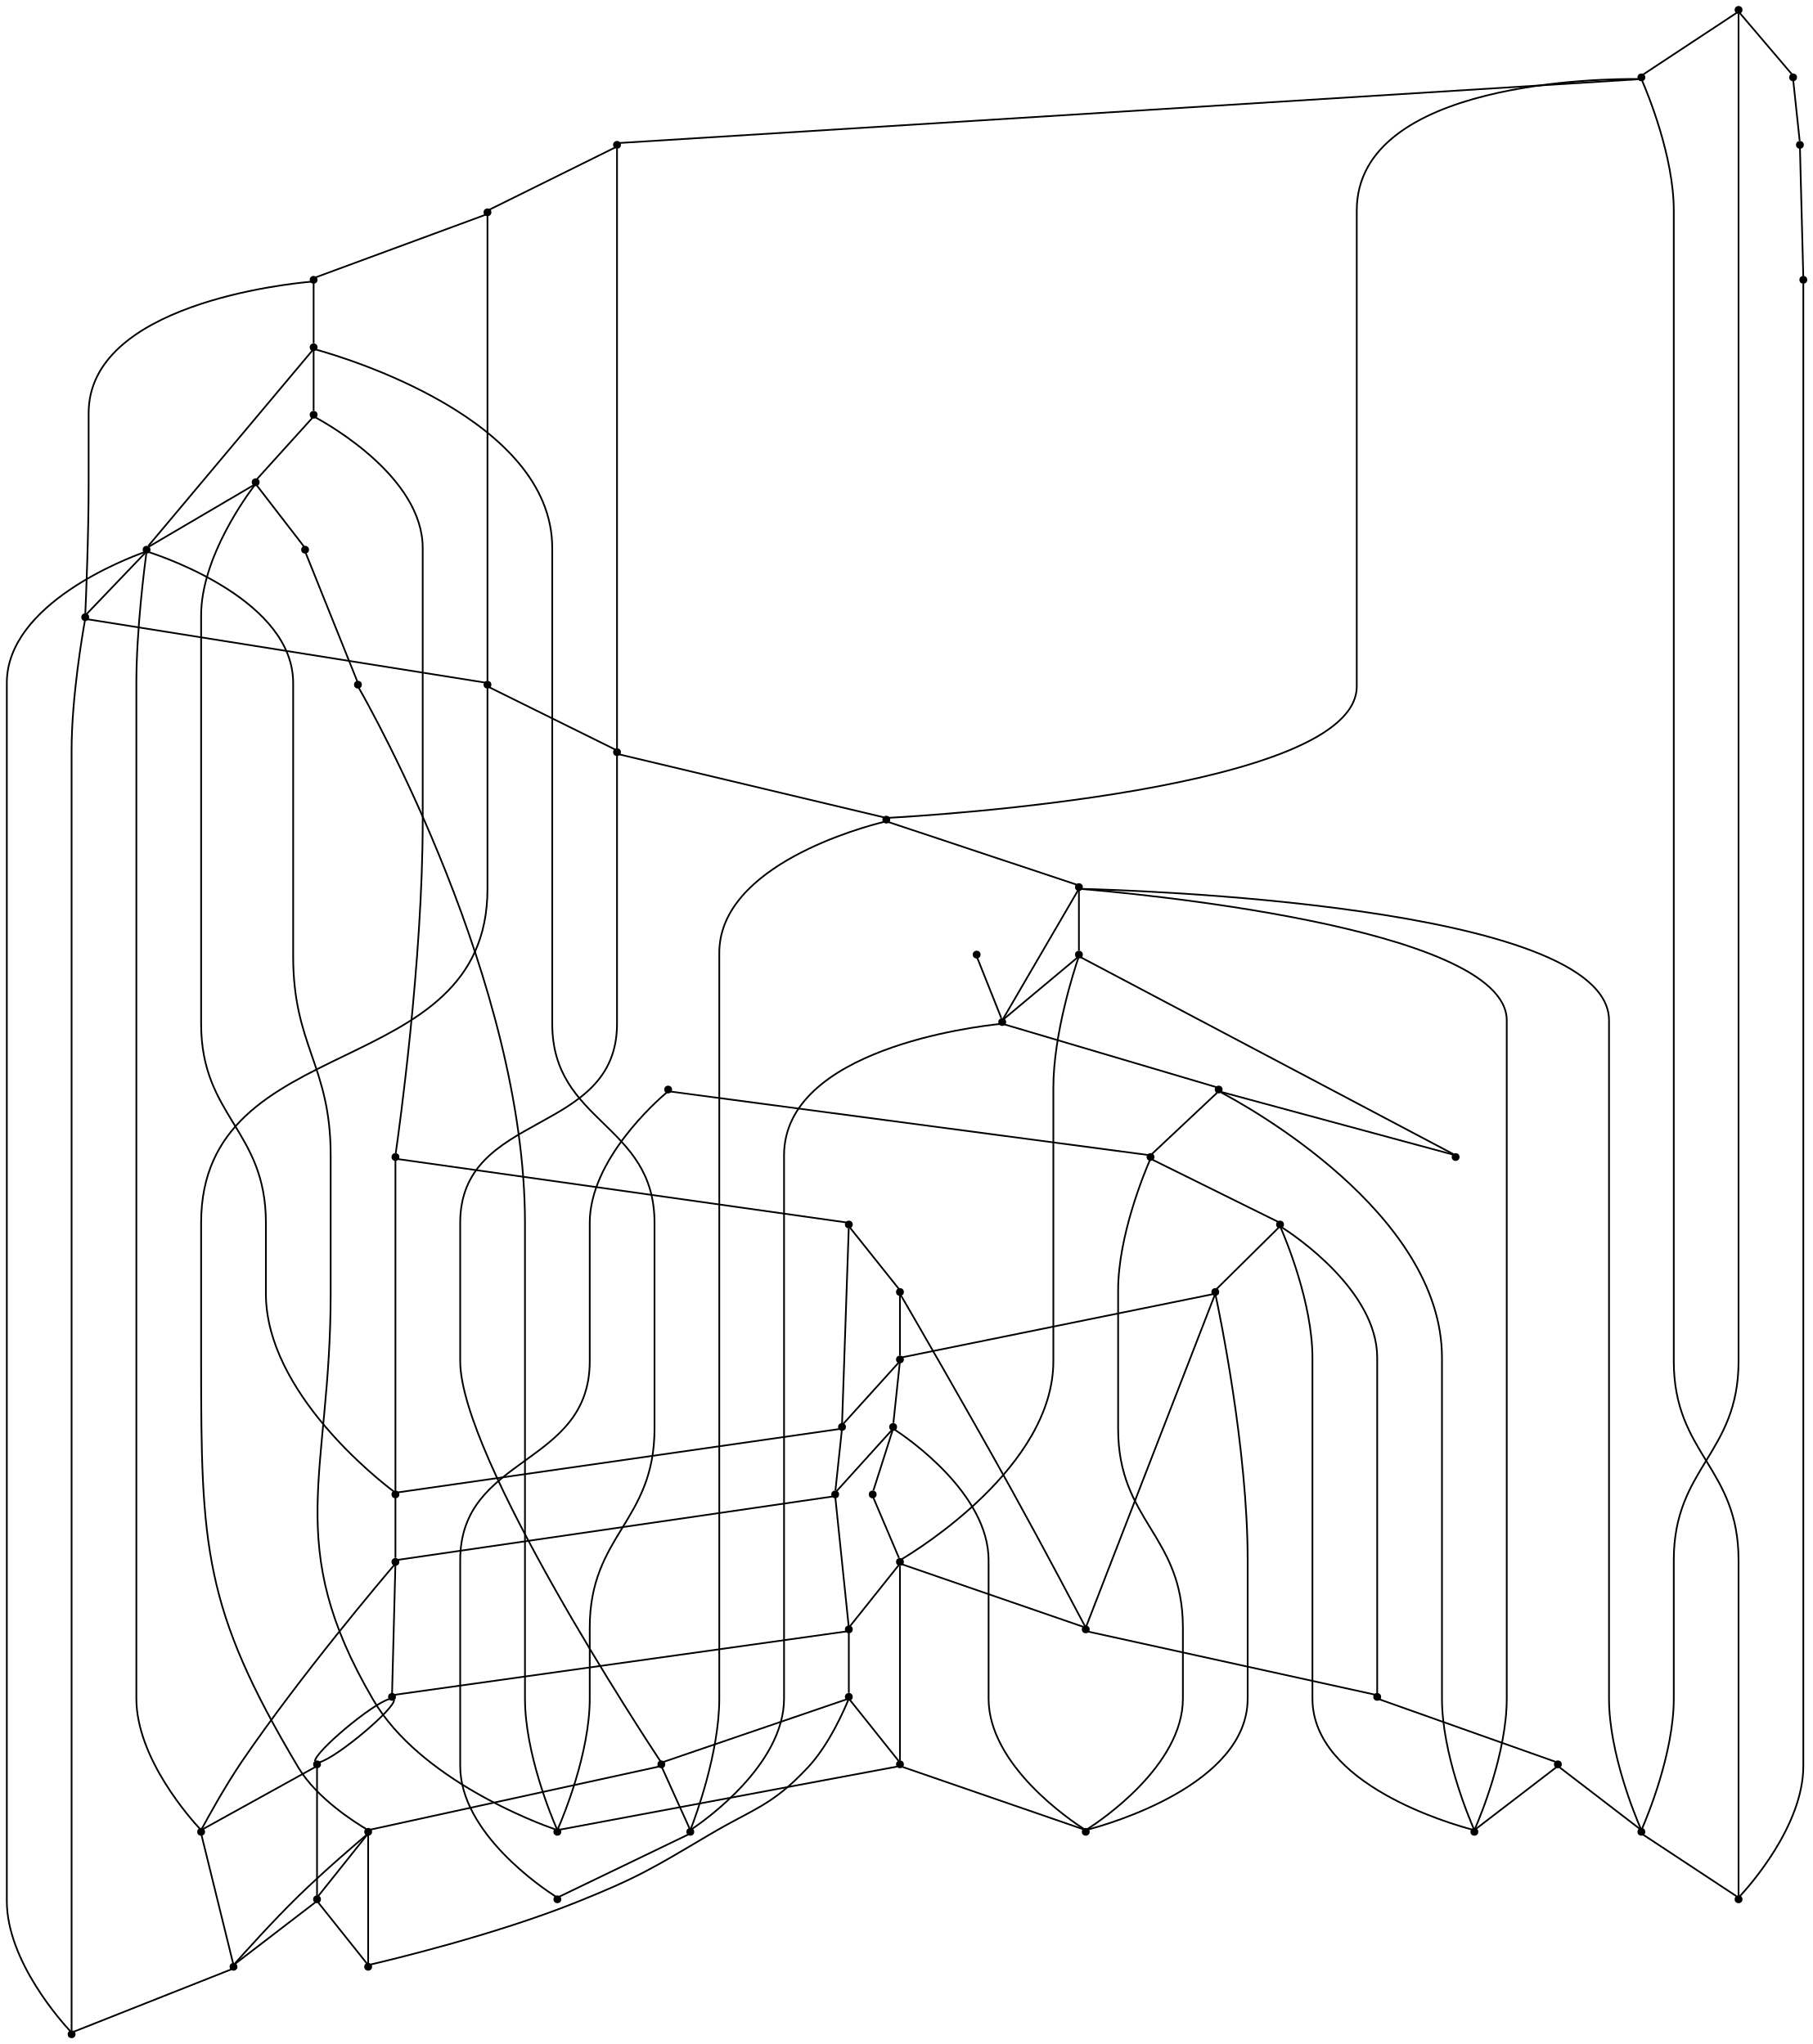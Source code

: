 graph {
  node [shape=point,comment="{\"directed\":false,\"doi\":\"10.1007/978-3-662-45803-7_3\",\"figure\":\"3\"}"]

  v0 [pos="1580.032876116316,1011.0764822996872"]
  v1 [pos="1378.917010083439,1028.0675699125823"]
  v2 [pos="1531.322762033722,1031.9384788701125"]
  v3 [pos="1504.2063052199817,1043.693488987953"]
  v4 [pos="1547.5593924997363,1024.9848722848346"]
  v5 [pos="1563.7961184019869,1018.0280215079804"]
  v6 [pos="1448.7007493845658,1134.0512534628565"]
  v7 [pos="1446.0987758444703,754.7129895968105"]
  v8 [pos="1265.9939606713451,717.4403453563059"]
  v9 [pos="1393.3784311223956,760.0907142211195"]
  v10 [pos="1359.1017434495118,763.617722968688"]
  v11 [pos="1410.9526640610284,758.298234763749"]
  v12 [pos="1428.5287739123034,756.508681439957"]
  v13 [pos="1432.8101070863677,1126.3421001041547"]
  v14 [pos="1378.465628498927,1217.718031841143"]
  v15 [pos="1378.4864972225469,1286.3621994569062"]
  v16 [pos="1255.934631457155,821.5657909581951"]
  v17 [pos="1416.9215643853638,1118.633900919446"]
  v18 [pos="1378.4031495763827,1268.6987372369736"]
  v19 [pos="1378.366661122127,1063.3829806529325"]
  v20 [pos="1244.0968797959595,808.4547405673625"]
  v21 [pos="1232.2644089398264,795.3457575535151"]
  v22 [pos="1196.1894798949138,966.305111871728"]
  v23 [pos="1378.088305433602,1081.0474288526577"]
  v24 [pos="1378.6386543949143,1045.7320340152075"]
  v25 [pos="1401.0309220871661,1110.9234753287537"]
  v26 [pos="1327.8906267394516,1134.570355920825"]
  v27 [pos="1313.6512221976627,1145.0154282724338"]
  v28 [pos="1342.133276113267,1124.1304043029784"]
  v29 [pos="1356.3757982387674,1113.6781597435224"]
  v30 [pos="1378.3228877018514,1251.0415725653943"]
  v31 [pos="1378.5584243324615,1304.0172649457006"]
  v32 [pos="1163.044697793848,978.5313567188906"]
  v33 [pos="1116.8134445068242,1044.951551494768"]
  v34 [pos="1114.1751733849453,1066.097971429594"]
  v35 [pos="1267.770219897,834.6724998573591"]
  v36 [pos="1169.1731356928067,555.4377268925866"]
  v37 [pos="1186.7378886319902,638.384421964188"]
  v38 [pos="1254.8776433306489,731.1716088425605"]
  v39 [pos="1179.6150687773843,972.412445639752"]
  v40 [pos="1243.7716649155263,744.8921537742945"]
  v41 [pos="1232.6605647557349,758.61925070078"]
  v42 [pos="1146.4734360721084,984.6385314579159"]
  v43 [pos="1192.031259465374,770.9985132506131"]
  v44 [pos="1172.7934456838016,572.7229386388108"]
  v45 [pos="1175.0774256853258,766.02103281055"]
  v46 [pos="1141.181051413164,756.07201961498"]
  v47 [pos="1180.0476494233912,607.2888457076929"]
  v48 [pos="1176.4262896337996,590.0038566020671"]
  v49 [pos="1158.1225102946023,761.0445383502797"]
  v50 [pos="1119.4549604607291,1023.8007105537745"]
  v51 [pos="1066.4438374334015,933.6713117211859"]
  v52 [pos="1111.5284402501352,1087.2413062018431"]
  v53 [pos="975.266681992726,1060.7566644460162"]
  v54 [pos="946.0060115451798,1075.6747136418116"]
  v55 [pos="930.0319579766608,1083.2059294537266"]
  v56 [pos="914.0517010527974,1090.738974099128"]
  v57 [pos="1103.280808917259,971.7600291720673"]
  v58 [pos="1091.0031916440366,959.0615636157899"]
  v59 [pos="1078.7172396061976,946.3665171829873"]
  v60 [pos="898.0724939275308,1098.259487259422"]

  v0 -- v1 [id="-1",pos="1580.032876116316,1011.0764822996872 1378.917010083439,1028.0675699125823 1378.917010083439,1028.0675699125823 1378.917010083439,1028.0675699125823"]
  v60 -- v56 [id="-2",pos="898.0724939275308,1098.259487259422 914.0517010527974,1090.738974099128 914.0517010527974,1090.738974099128 914.0517010527974,1090.738974099128"]
  v56 -- v55 [id="-3",pos="914.0517010527974,1090.738974099128 930.0319579766608,1083.2059294537266 930.0319579766608,1083.2059294537266 930.0319579766608,1083.2059294537266"]
  v55 -- v54 [id="-4",pos="930.0319579766608,1083.2059294537266 946.0060115451798,1075.6747136418116 946.0060115451798,1075.6747136418116 946.0060115451798,1075.6747136418116"]
  v54 -- v53 [id="-5",pos="946.0060115451798,1075.6747136418116 975.266681992726,1060.7566644460162 975.266681992726,1060.7566644460162 975.266681992726,1060.7566644460162"]
  v60 -- v52 [id="-6",pos="898.0724939275308,1098.259487259422 1111.5284402501352,1087.2413062018431 1111.5284402501352,1087.2413062018431 1111.5284402501352,1087.2413062018431"]
  v56 -- v59 [id="-7",pos="914.0517010527974,1090.738974099128 1078.7172396061976,946.3665171829873 1078.7172396061976,946.3665171829873 1078.7172396061976,946.3665171829873"]
  v55 -- v58 [id="-8",pos="930.0319579766608,1083.2059294537266 1091.0031916440366,959.0615636157899 1091.0031916440366,959.0615636157899 1091.0031916440366,959.0615636157899"]
  v53 -- v57 [id="-10",pos="975.266681992726,1060.7566644460162 1103.280808917259,971.7600291720673 1103.280808917259,971.7600291720673 1103.280808917259,971.7600291720673"]
  v53 -- v14 [id="-11",pos="975.266681992726,1060.7566644460162 1123.6476651835674,991.3494756938849 1123.6476651835674,991.3494756938849 1123.6476651835674,991.3494756938849 1378.6105325173535,1097.5592825775898 1378.6105325173535,1097.5592825775898 1378.6105325173535,1097.5592825775898 1378.465628498927,1217.718031841143 1378.465628498927,1217.718031841143 1378.465628498927,1217.718031841143"]
  v53 -- v52 [id="-12",pos="975.266681992726,1060.7566644460162 1111.5284402501352,1087.2413062018431 1111.5284402501352,1087.2413062018431 1111.5284402501352,1087.2413062018431"]
  v58 -- v57 [id="-13",pos="1091.0031916440366,959.0615636157899 1103.280808917259,971.7600291720673 1103.280808917259,971.7600291720673 1103.280808917259,971.7600291720673"]
  v57 -- v42 [id="-14",pos="1103.280808917259,971.7600291720673 1123.6475379352526,991.3495393054844 1123.6475379352526,991.3495393054844 1123.6475379352526,991.3495393054844 1146.4734360721084,984.6385314579159 1146.4734360721084,984.6385314579159 1146.4734360721084,984.6385314579159"]
  v51 -- v60 [id="-15",pos="1066.4438374334015,933.6713117211859 898.0724939275308,1098.259487259422 898.0724939275308,1098.259487259422 898.0724939275308,1098.259487259422"]
  v58 -- v45 [id="-16",pos="1091.0031916440366,959.0615636157899 1175.0774256853258,766.02103281055 1175.0774256853258,766.02103281055 1175.0774256853258,766.02103281055"]
  v57 -- v43 [id="-17",pos="1103.280808917259,971.7600291720673 1192.031259465374,770.9985132506131 1192.031259465374,770.9985132506131 1192.031259465374,770.9985132506131"]
  v52 -- v27 [id="-18",pos="1111.5284402501352,1087.2413062018431 1313.6512221976627,1145.0154282724338 1313.6512221976627,1145.0154282724338 1313.6512221976627,1145.0154282724338"]
  v34 -- v56 [id="-20",pos="1114.1751733849453,1066.097971429594 914.0517010527974,1090.738974099128 914.0517010527974,1090.738974099128 914.0517010527974,1090.738974099128"]
  v33 -- v55 [id="-21",pos="1116.8134445068242,1044.951551494768 930.0319579766608,1083.2059294537266 930.0319579766608,1083.2059294537266 930.0319579766608,1083.2059294537266"]
  v50 -- v53 [id="-22",pos="1119.4549604607291,1023.8007105537745 975.266681992726,1060.7566644460162 975.266681992726,1060.7566644460162 975.266681992726,1060.7566644460162"]
  v50 -- v37 [id="-25",pos="1119.4549604607291,1023.8007105537745 1123.6475379352526,991.3495393054844 1123.6475379352526,991.3495393054844 1123.6475379352526,991.3495393054844 1215.7180560756997,778.9299255380743 1215.7180560756997,778.9299255380743 1215.7180560756997,778.9299255380743 1186.7378886319902,638.384421964188 1186.7378886319902,638.384421964188 1186.7378886319902,638.384421964188"]
  v50 -- v33 [id="-26",pos="1119.4549604607291,1023.8007105537745 1116.8134445068242,1044.951551494768 1116.8134445068242,1044.951551494768 1116.8134445068242,1044.951551494768"]
  v59 -- v49 [id="-27",pos="1078.7172396061976,946.3665171829873 1158.1225102946023,761.0445383502797 1158.1225102946023,761.0445383502797 1158.1225102946023,761.0445383502797"]
  v42 -- v32 [id="-28",pos="1146.4734360721084,984.6385314579159 1163.044697793848,978.5313567188906 1163.044697793848,978.5313567188906 1163.044697793848,978.5313567188906"]
  v32 -- v39 [id="-29",pos="1163.044697793848,978.5313567188906 1179.6150687773843,972.412445639752 1179.6150687773843,972.412445639752 1179.6150687773843,972.412445639752"]
  v39 -- v22 [id="-30",pos="1179.6150687773843,972.412445639752 1196.1894798949138,966.305111871728 1196.1894798949138,966.305111871728 1196.1894798949138,966.305111871728"]
  v33 -- v34 [id="-31",pos="1116.8134445068242,1044.951551494768 1114.1751733849453,1066.097971429594 1114.1751733849453,1066.097971429594 1114.1751733849453,1066.097971429594"]
  v51 -- v59 [id="-32",pos="1066.4438374334015,933.6713117211859 1078.7172396061976,946.3665171829873 1078.7172396061976,946.3665171829873 1078.7172396061976,946.3665171829873"]
  v46 -- v51 [id="-33",pos="1141.181051413164,756.07201961498 1066.4438374334015,933.6713117211859 1066.4438374334015,933.6713117211859 1066.4438374334015,933.6713117211859"]
  v46 -- v49 [id="-34",pos="1141.181051413164,756.07201961498 1158.1225102946023,761.0445383502797 1158.1225102946023,761.0445383502797 1158.1225102946023,761.0445383502797"]
  v49 -- v45 [id="-35",pos="1158.1225102946023,761.0445383502797 1175.0774256853258,766.02103281055 1175.0774256853258,766.02103281055 1175.0774256853258,766.02103281055"]
  v45 -- v43 [id="-36",pos="1175.0774256853258,766.02103281055 1192.031259465374,770.9985132506131 1192.031259465374,770.9985132506131 1192.031259465374,770.9985132506131"]
  v43 -- v41 [id="-37",pos="1192.031259465374,770.9985132506131 1215.6638482936144,777.8252465006274 1215.6638482936144,777.8252465006274 1215.6638482936144,777.8252465006274 1232.6605647557349,758.61925070078 1232.6605647557349,758.61925070078 1232.6605647557349,758.61925070078"]
  v42 -- v50 [id="-38",pos="1146.4734360721084,984.6385314579159 1119.4549604607291,1023.8007105537745 1119.4549604607291,1023.8007105537745 1119.4549604607291,1023.8007105537745"]
  v49 -- v44 [id="-39",pos="1158.1225102946023,761.0445383502797 1172.7934456838016,572.7229386388108 1172.7934456838016,572.7229386388108 1172.7934456838016,572.7229386388108"]
  v32 -- v19 [id="-40",pos="1163.044697793848,978.5313567188906 1378.366661122127,1063.3829806529325 1378.366661122127,1063.3829806529325 1378.366661122127,1063.3829806529325"]
  v32 -- v20 [id="-41",pos="1163.044697793848,978.5313567188906 1244.0968797959595,808.4547405673625 1244.0968797959595,808.4547405673625 1244.0968797959595,808.4547405673625"]
  v36 -- v44 [id="-42",pos="1169.1731356928067,555.4377268925866 1172.7934456838016,572.7229386388108 1172.7934456838016,572.7229386388108 1172.7934456838016,572.7229386388108"]
  v44 -- v48 [id="-43",pos="1172.7934456838016,572.7229386388108 1176.4262896337996,590.0038566020671 1176.4262896337996,590.0038566020671 1176.4262896337996,590.0038566020671"]
  v48 -- v47 [id="-44",pos="1176.4262896337996,590.0038566020671 1180.0476494233912,607.2888457076929 1180.0476494233912,607.2888457076929 1180.0476494233912,607.2888457076929"]
  v47 -- v37 [id="-45",pos="1180.0476494233912,607.2888457076929 1186.7378886319902,638.384421964188 1186.7378886319902,638.384421964188 1186.7378886319902,638.384421964188"]
  v36 -- v46 [id="-46",pos="1169.1731356928067,555.4377268925866 1141.181051413164,756.07201961498 1141.181051413164,756.07201961498 1141.181051413164,756.07201961498"]
  v45 -- v40 [id="-47",pos="1175.0774256853258,766.02103281055 1243.7716649155263,744.8921537742945 1243.7716649155263,744.8921537742945 1243.7716649155263,744.8921537742945"]
  v44 -- v38 [id="-48",pos="1172.7934456838016,572.7229386388108 1254.8776433306489,731.1716088425605 1254.8776433306489,731.1716088425605 1254.8776433306489,731.1716088425605"]
  v39 -- v24 [id="-49",pos="1179.6150687773843,972.412445639752 1378.6386543949143,1045.7320340152075 1378.6386543949143,1045.7320340152075 1378.6386543949143,1045.7320340152075"]
  v37 -- v38 [id="-51",pos="1186.7378886319902,638.384421964188 1254.8776433306489,731.1716088425605 1254.8776433306489,731.1716088425605 1254.8776433306489,731.1716088425605"]
  v43 -- v41 [id="-52",pos="1192.031259465374,770.9985132506131 1232.6605647557349,758.61925070078 1232.6605647557349,758.61925070078 1232.6605647557349,758.61925070078"]
  v22 -- v35 [id="-53",pos="1196.1894798949138,966.305111871728 1267.770219897,834.6724998573591 1267.770219897,834.6724998573591 1267.770219897,834.6724998573591"]
  v21 -- v20 [id="-56",pos="1232.2644089398264,795.3457575535151 1244.0968797959595,808.4547405673625 1244.0968797959595,808.4547405673625 1244.0968797959595,808.4547405673625"]
  v20 -- v16 [id="-57",pos="1244.0968797959595,808.4547405673625 1255.934631457155,821.5657909581951 1255.934631457155,821.5657909581951 1255.934631457155,821.5657909581951"]
  v16 -- v35 [id="-58",pos="1255.934631457155,821.5657909581951 1267.770219897,834.6724998573591 1267.770219897,834.6724998573591 1267.770219897,834.6724998573591"]
  v41 -- v40 [id="-60",pos="1232.6605647557349,758.61925070078 1243.7716649155263,744.8921537742945 1243.7716649155263,744.8921537742945 1243.7716649155263,744.8921537742945"]
  v40 -- v38 [id="-61",pos="1243.7716649155263,744.8921537742945 1254.8776433306489,731.1716088425605 1254.8776433306489,731.1716088425605 1254.8776433306489,731.1716088425605"]
  v38 -- v8 [id="-62",pos="1254.8776433306489,731.1716088425605 1265.9939606713451,717.4403453563059 1265.9939606713451,717.4403453563059 1265.9939606713451,717.4403453563059"]
  v34 -- v52 [id="-64",pos="1114.1751733849453,1066.097971429594 1111.5284402501352,1087.2413062018431 1111.5284402501352,1087.2413062018431 1111.5284402501352,1087.2413062018431"]
  v21 -- v42 [id="-65",pos="1232.2644089398264,795.3457575535151 1146.4734360721084,984.6385314579159 1146.4734360721084,984.6385314579159 1146.4734360721084,984.6385314579159"]
  v41 -- v10 [id="-67",pos="1232.6605647557349,758.61925070078 1359.1017434495118,763.617722968688 1359.1017434495118,763.617722968688 1359.1017434495118,763.617722968688"]
  v10 -- v9 [id="-68",pos="1359.1017434495118,763.617722968688 1393.3784311223956,760.0907142211195 1393.3784311223956,760.0907142211195 1393.3784311223956,760.0907142211195"]
  v40 -- v9 [id="-69",pos="1243.7716649155263,744.8921537742945 1393.3784311223956,760.0907142211195 1393.3784311223956,760.0907142211195 1393.3784311223956,760.0907142211195"]
  v9 -- v11 [id="-70",pos="1393.3784311223956,760.0907142211195 1410.9526640610284,758.298234763749 1410.9526640610284,758.298234763749 1410.9526640610284,758.298234763749"]
  v20 -- v10 [id="-71",pos="1244.0968797959595,808.4547405673625 1359.1017434495118,763.617722968688 1359.1017434495118,763.617722968688 1359.1017434495118,763.617722968688"]
  v16 -- v39 [id="-73",pos="1255.934631457155,821.5657909581951 1179.6150687773843,972.412445639752 1179.6150687773843,972.412445639752 1179.6150687773843,972.412445639752"]
  v38 -- v11 [id="-74",pos="1254.8776433306489,731.1716088425605 1410.9526640610284,758.298234763749 1410.9526640610284,758.298234763749 1410.9526640610284,758.298234763749"]
  v11 -- v12 [id="-75",pos="1410.9526640610284,758.298234763749 1428.5287739123034,756.508681439957 1428.5287739123034,756.508681439957 1428.5287739123034,756.508681439957"]
  v38 -- v12 [id="-77",pos="1254.8776433306489,731.1716088425605 1428.5287739123034,756.508681439957 1428.5287739123034,756.508681439957 1428.5287739123034,756.508681439957"]
  v8 -- v37 [id="-78",pos="1265.9939606713451,717.4403453563059 1186.7378886319902,638.384421964188 1186.7378886319902,638.384421964188 1186.7378886319902,638.384421964188"]
  v8 -- v36 [id="-79",pos="1265.9939606713451,717.4403453563059 1169.1731356928067,555.4377268925866 1169.1731356928067,555.4377268925866 1169.1731356928067,555.4377268925866"]
  v35 -- v7 [id="-80",pos="1267.770219897,834.6724998573591 1446.0987758444703,754.7129895968105 1446.0987758444703,754.7129895968105 1446.0987758444703,754.7129895968105"]
  v27 -- v31 [id="-82",pos="1313.6512221976627,1145.0154282724338 1378.5584243324615,1304.0172649457006 1378.5584243324615,1304.0172649457006 1378.5584243324615,1304.0172649457006"]
  v26 -- v34 [id="-84",pos="1327.8906267394516,1134.570355920825 1114.1751733849453,1066.097971429594 1114.1751733849453,1066.097971429594 1114.1751733849453,1066.097971429594"]
  v28 -- v33 [id="-85",pos="1342.133276113267,1124.1304043029784 1116.8134445068242,1044.951551494768 1116.8134445068242,1044.951551494768 1116.8134445068242,1044.951551494768"]
  v10 -- v21 [id="-86",pos="1359.1017434495118,763.617722968688 1232.2644089398264,795.3457575535151 1232.2644089398264,795.3457575535151 1232.2644089398264,795.3457575535151"]
  v31 -- v6 [id="-87",pos="1378.5584243324615,1304.0172649457006 1448.7007493845658,1134.0512534628565 1448.7007493845658,1134.0512534628565 1448.7007493845658,1134.0512534628565"]
  v15 -- v26 [id="-90",pos="1378.4864972225469,1286.3621994569062 1327.8906267394516,1134.570355920825 1327.8906267394516,1134.570355920825 1327.8906267394516,1134.570355920825"]
  v18 -- v28 [id="-91",pos="1378.4031495763827,1268.6987372369736 1342.133276113267,1124.1304043029784 1342.133276113267,1124.1304043029784 1342.133276113267,1124.1304043029784"]
  v31 -- v15 [id="-92",pos="1378.5584243324615,1304.0172649457006 1378.4864972225469,1286.3621994569062 1378.4864972225469,1286.3621994569062 1378.4864972225469,1286.3621994569062"]
  v15 -- v18 [id="-93",pos="1378.4864972225469,1286.3621994569062 1378.4031495763827,1268.6987372369736 1378.4031495763827,1268.6987372369736 1378.4031495763827,1268.6987372369736"]
  v18 -- v30 [id="-94",pos="1378.4031495763827,1268.6987372369736 1378.3228877018514,1251.0415725653943 1378.3228877018514,1251.0415725653943 1378.3228877018514,1251.0415725653943"]
  v30 -- v14 [id="-95",pos="1378.3228877018514,1251.0415725653943 1378.465628498927,1217.718031841143 1378.465628498927,1217.718031841143 1378.465628498927,1217.718031841143"]
  v19 -- v17 [id="-96",pos="1378.366661122127,1063.3829806529325 1416.9215643853638,1118.633900919446 1416.9215643853638,1118.633900919446 1416.9215643853638,1118.633900919446"]
  v14 -- v17 [id="-97",pos="1378.465628498927,1217.718031841143 1416.9215643853638,1118.633900919446 1416.9215643853638,1118.633900919446 1416.9215643853638,1118.633900919446"]
  v24 -- v13 [id="-98",pos="1378.6386543949143,1045.7320340152075 1432.8101070863677,1126.3421001041547 1432.8101070863677,1126.3421001041547 1432.8101070863677,1126.3421001041547"]
  v1 -- v22 [id="-99",pos="1378.917010083439,1028.0675699125823 1196.1894798949138,966.305111871728 1196.1894798949138,966.305111871728 1196.1894798949138,966.305111871728"]
  v29 -- v23 [id="-100",pos="1356.3757982387674,1113.6781597435224 1378.6105325173535,1097.5593461891895 1378.6105325173535,1097.5593461891895 1378.6105325173535,1097.5593461891895 1378.088305433602,1081.0474288526577 1378.088305433602,1081.0474288526577 1378.088305433602,1081.0474288526577"]
  v29 -- v28 [id="-101",pos="1356.3757982387674,1113.6781597435224 1342.133276113267,1124.1304043029784 1342.133276113267,1124.1304043029784 1342.133276113267,1124.1304043029784"]
  v26 -- v27 [id="-102",pos="1327.8906267394516,1134.570355920825 1313.6512221976627,1145.0154282724338 1313.6512221976627,1145.0154282724338 1313.6512221976627,1145.0154282724338"]
  v25 -- v17 [id="-104",pos="1401.0309220871661,1110.9234753287537 1416.9215643853638,1118.633900919446 1416.9215643853638,1118.633900919446 1416.9215643853638,1118.633900919446"]
  v17 -- v13 [id="-105",pos="1416.9215643853638,1118.633900919446 1432.8101070863677,1126.3421001041547 1432.8101070863677,1126.3421001041547 1432.8101070863677,1126.3421001041547"]
  v13 -- v6 [id="-106",pos="1432.8101070863677,1126.3421001041547 1448.7007493845658,1134.0512534628565 1448.7007493845658,1134.0512534628565 1448.7007493845658,1134.0512534628565"]
  v59 -- v58 [id="-108",pos="1078.7172396061976,946.3665171829873 1091.0031916440366,959.0615636157899 1091.0031916440366,959.0615636157899 1091.0031916440366,959.0615636157899"]
  v1 -- v24 [id="-110",pos="1378.917010083439,1028.0675699125823 1378.6386543949143,1045.7320340152075 1378.6386543949143,1045.7320340152075 1378.6386543949143,1045.7320340152075"]
  v24 -- v19 [id="-111",pos="1378.6386543949143,1045.7320340152075 1378.366661122127,1063.3829806529325 1378.366661122127,1063.3829806529325 1378.366661122127,1063.3829806529325"]
  v19 -- v23 [id="-112",pos="1378.366661122127,1063.3829806529325 1378.088305433602,1081.0474288526577 1378.088305433602,1081.0474288526577 1378.088305433602,1081.0474288526577"]
  v28 -- v26 [id="-113",pos="1342.133276113267,1124.1304043029784 1327.8906267394516,1134.570355920825 1327.8906267394516,1134.570355920825 1327.8906267394516,1134.570355920825"]
  v9 -- v20 [id="-118",pos="1393.3784311223956,760.0907142211195 1244.0968797959595,808.4547405673625 1244.0968797959595,808.4547405673625 1244.0968797959595,808.4547405673625"]
  v17 -- v18 [id="-120",pos="1416.9215643853638,1118.633900919446 1378.4031495763827,1268.6987372369736 1378.4031495763827,1268.6987372369736 1378.4031495763827,1268.6987372369736"]
  v12 -- v16 [id="-121",pos="1428.5287739123034,756.508681439957 1255.934631457155,821.5657909581951 1255.934631457155,821.5657909581951 1255.934631457155,821.5657909581951"]
  v13 -- v15 [id="-123",pos="1432.8101070863677,1126.3421001041547 1378.4864972225469,1286.3621994569062 1378.4864972225469,1286.3621994569062 1378.4864972225469,1286.3621994569062"]
  v13 -- v14 [id="-124",pos="1432.8101070863677,1126.3421001041547 1378.465628498927,1217.718031841143 1378.465628498927,1217.718031841143 1378.465628498927,1217.718031841143"]
  v7 -- v8 [id="-125",pos="1446.0987758444703,754.7129895968105 1265.9939606713451,717.4403453563059 1265.9939606713451,717.4403453563059 1265.9939606713451,717.4403453563059"]
  v7 -- v12 [id="-126",pos="1446.0987758444703,754.7129895968105 1428.5287739123034,756.508681439957 1428.5287739123034,756.508681439957 1428.5287739123034,756.508681439957"]
  v6 -- v3 [id="-131",pos="1448.7007493845658,1134.0512534628565 1504.2063052199817,1043.693488987953 1504.2063052199817,1043.693488987953 1504.2063052199817,1043.693488987953"]
  v6 -- v0 [id="-132",pos="1448.7007493845658,1134.0512534628565 1580.032876116316,1011.0764822996872 1580.032876116316,1011.0764822996872 1580.032876116316,1011.0764822996872"]
  v3 -- v1 [id="-133",pos="1504.2063052199817,1043.693488987953 1378.917010083439,1028.0675699125823 1378.917010083439,1028.0675699125823 1378.917010083439,1028.0675699125823"]
  v0 -- v5 [id="-134",pos="1580.032876116316,1011.0764822996872 1563.7961184019869,1018.0280215079804 1563.7961184019869,1018.0280215079804 1563.7961184019869,1018.0280215079804"]
  v5 -- v4 [id="-135",pos="1563.7961184019869,1018.0280215079804 1547.5593924997363,1024.9848722848346 1547.5593924997363,1024.9848722848346 1547.5593924997363,1024.9848722848346"]
  v4 -- v2 [id="-136",pos="1547.5593924997363,1024.9848722848346 1531.322762033722,1031.9384788701125 1531.322762033722,1031.9384788701125 1531.322762033722,1031.9384788701125"]
  v2 -- v3 [id="-137",pos="1531.322762033722,1031.9384788701125 1504.2063052199817,1043.693488987953 1504.2063052199817,1043.693488987953 1504.2063052199817,1043.693488987953"]
}